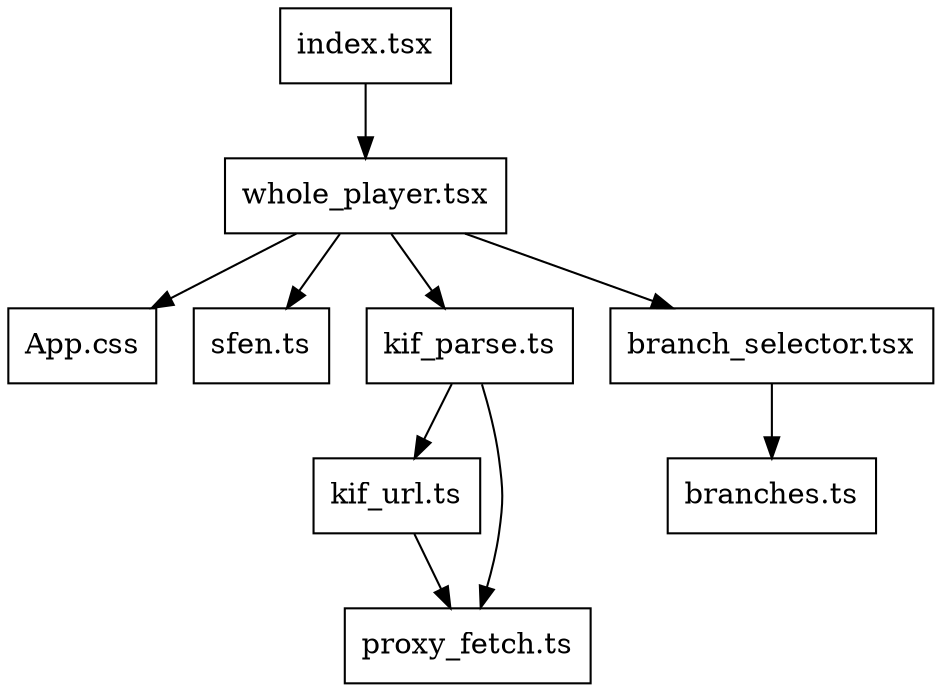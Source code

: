 digraph dep {
    node [
        shape = rect;
    ]
    "index.tsx" -> "whole_player.tsx"
    "whole_player.tsx" -> "App.css"
    "whole_player.tsx" -> "sfen.ts"
    "whole_player.tsx" -> "kif_parse.ts"
    "whole_player.tsx" -> "branch_selector.tsx"
    "kif_parse.ts" -> "kif_url.ts"
    "kif_parse.ts" -> "proxy_fetch.ts"
    "kif_url.ts" -> "proxy_fetch.ts"
    "branch_selector.tsx" -> "branches.ts"
}
